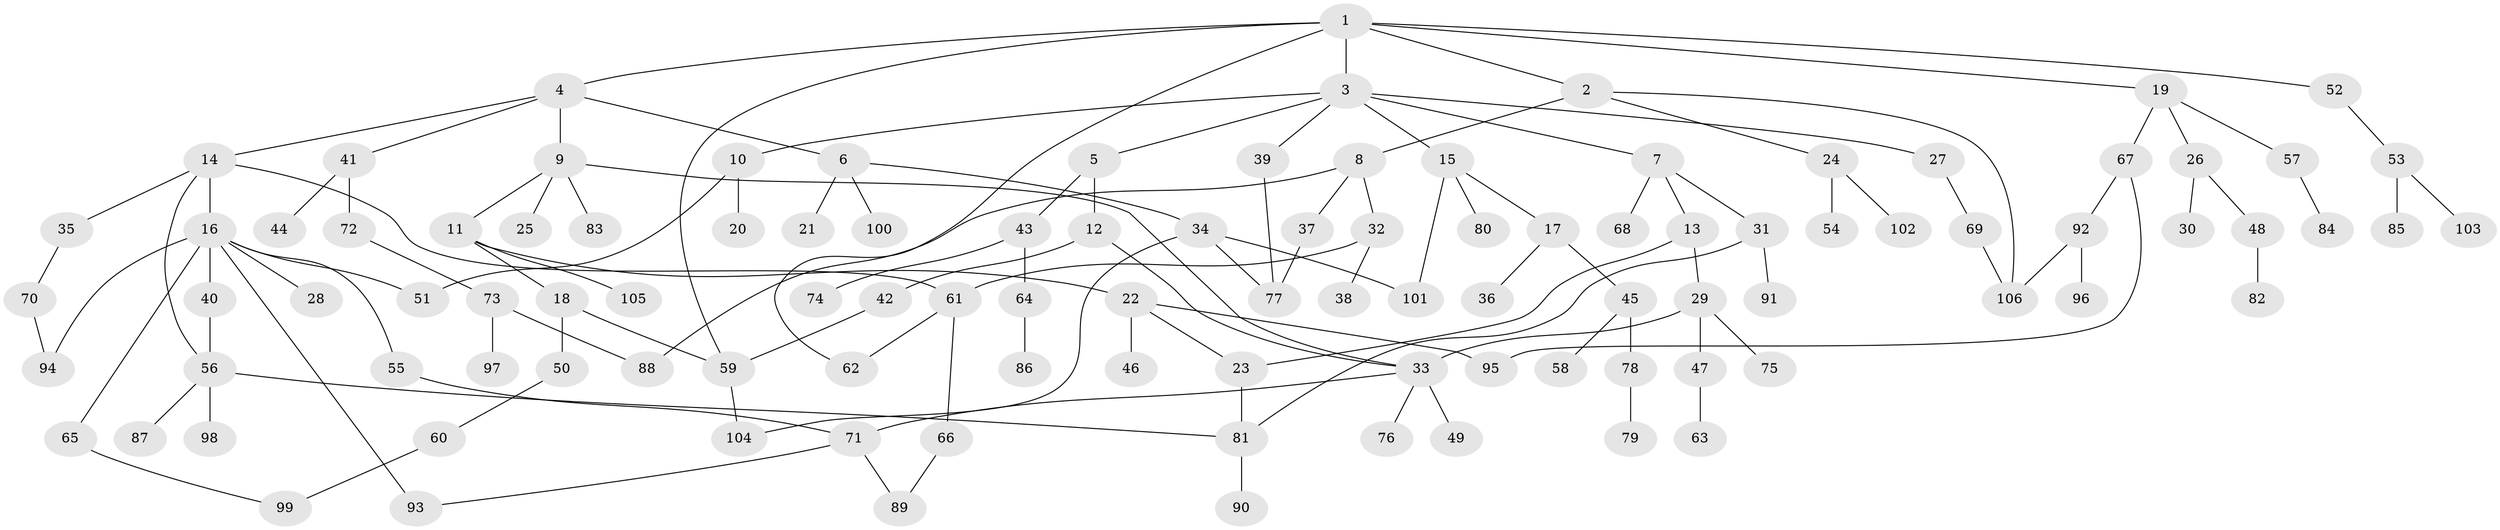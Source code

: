 // Generated by graph-tools (version 1.1) at 2025/25/03/09/25 03:25:32]
// undirected, 106 vertices, 129 edges
graph export_dot {
graph [start="1"]
  node [color=gray90,style=filled];
  1;
  2;
  3;
  4;
  5;
  6;
  7;
  8;
  9;
  10;
  11;
  12;
  13;
  14;
  15;
  16;
  17;
  18;
  19;
  20;
  21;
  22;
  23;
  24;
  25;
  26;
  27;
  28;
  29;
  30;
  31;
  32;
  33;
  34;
  35;
  36;
  37;
  38;
  39;
  40;
  41;
  42;
  43;
  44;
  45;
  46;
  47;
  48;
  49;
  50;
  51;
  52;
  53;
  54;
  55;
  56;
  57;
  58;
  59;
  60;
  61;
  62;
  63;
  64;
  65;
  66;
  67;
  68;
  69;
  70;
  71;
  72;
  73;
  74;
  75;
  76;
  77;
  78;
  79;
  80;
  81;
  82;
  83;
  84;
  85;
  86;
  87;
  88;
  89;
  90;
  91;
  92;
  93;
  94;
  95;
  96;
  97;
  98;
  99;
  100;
  101;
  102;
  103;
  104;
  105;
  106;
  1 -- 2;
  1 -- 3;
  1 -- 4;
  1 -- 19;
  1 -- 52;
  1 -- 59;
  1 -- 62;
  2 -- 8;
  2 -- 24;
  2 -- 106;
  3 -- 5;
  3 -- 7;
  3 -- 10;
  3 -- 15;
  3 -- 27;
  3 -- 39;
  4 -- 6;
  4 -- 9;
  4 -- 14;
  4 -- 41;
  5 -- 12;
  5 -- 43;
  6 -- 21;
  6 -- 34;
  6 -- 100;
  7 -- 13;
  7 -- 31;
  7 -- 68;
  8 -- 32;
  8 -- 37;
  8 -- 88;
  9 -- 11;
  9 -- 25;
  9 -- 83;
  9 -- 33;
  10 -- 20;
  10 -- 51;
  11 -- 18;
  11 -- 22;
  11 -- 105;
  12 -- 42;
  12 -- 33;
  13 -- 23;
  13 -- 29;
  14 -- 16;
  14 -- 35;
  14 -- 61;
  14 -- 56;
  15 -- 17;
  15 -- 80;
  15 -- 101;
  16 -- 28;
  16 -- 40;
  16 -- 51;
  16 -- 55;
  16 -- 65;
  16 -- 93;
  16 -- 94;
  17 -- 36;
  17 -- 45;
  18 -- 50;
  18 -- 59;
  19 -- 26;
  19 -- 57;
  19 -- 67;
  22 -- 46;
  22 -- 95;
  22 -- 23;
  23 -- 81;
  24 -- 54;
  24 -- 102;
  26 -- 30;
  26 -- 48;
  27 -- 69;
  29 -- 33;
  29 -- 47;
  29 -- 75;
  31 -- 81;
  31 -- 91;
  32 -- 38;
  32 -- 61;
  33 -- 49;
  33 -- 71;
  33 -- 76;
  34 -- 77;
  34 -- 104;
  34 -- 101;
  35 -- 70;
  37 -- 77;
  39 -- 77;
  40 -- 56;
  41 -- 44;
  41 -- 72;
  42 -- 59;
  43 -- 64;
  43 -- 74;
  45 -- 58;
  45 -- 78;
  47 -- 63;
  48 -- 82;
  50 -- 60;
  52 -- 53;
  53 -- 85;
  53 -- 103;
  55 -- 71;
  56 -- 87;
  56 -- 98;
  56 -- 81;
  57 -- 84;
  59 -- 104;
  60 -- 99;
  61 -- 66;
  61 -- 62;
  64 -- 86;
  65 -- 99;
  66 -- 89;
  67 -- 92;
  67 -- 95;
  69 -- 106;
  70 -- 94;
  71 -- 89;
  71 -- 93;
  72 -- 73;
  73 -- 88;
  73 -- 97;
  78 -- 79;
  81 -- 90;
  92 -- 96;
  92 -- 106;
}
